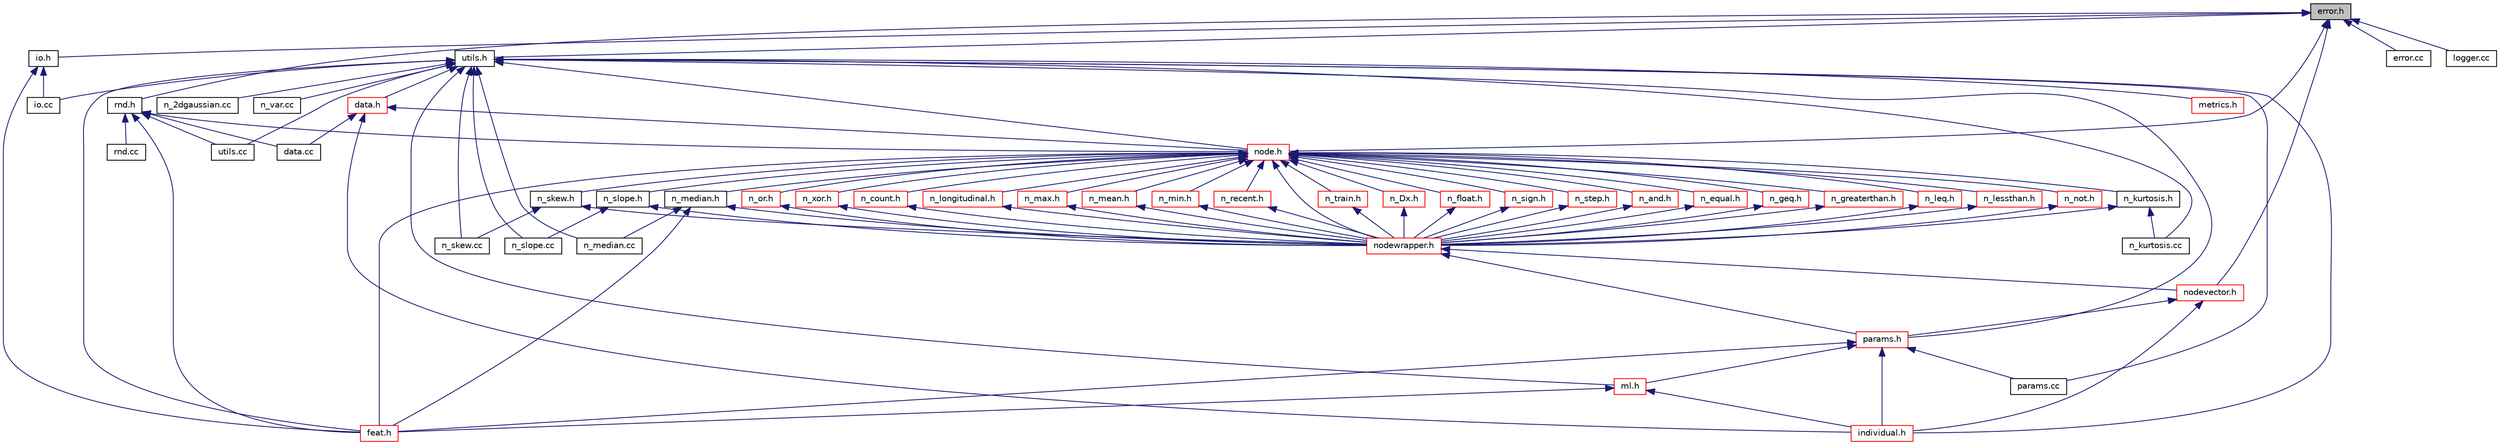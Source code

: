 digraph "error.h"
{
 // LATEX_PDF_SIZE
  edge [fontname="Helvetica",fontsize="10",labelfontname="Helvetica",labelfontsize="10"];
  node [fontname="Helvetica",fontsize="10",shape=record];
  Node1 [label="error.h",height=0.2,width=0.4,color="black", fillcolor="grey75", style="filled", fontcolor="black",tooltip=" "];
  Node1 -> Node2 [dir="back",color="midnightblue",fontsize="10",style="solid",fontname="Helvetica"];
  Node2 [label="utils.h",height=0.2,width=0.4,color="black", fillcolor="white", style="filled",URL="$d5/d60/utils_8h.html",tooltip=" "];
  Node2 -> Node3 [dir="back",color="midnightblue",fontsize="10",style="solid",fontname="Helvetica"];
  Node3 [label="data.h",height=0.2,width=0.4,color="red", fillcolor="white", style="filled",URL="$d2/dbd/data_8h.html",tooltip=" "];
  Node3 -> Node4 [dir="back",color="midnightblue",fontsize="10",style="solid",fontname="Helvetica"];
  Node4 [label="data.cc",height=0.2,width=0.4,color="black", fillcolor="white", style="filled",URL="$d4/d05/data_8cc.html",tooltip=" "];
  Node3 -> Node5 [dir="back",color="midnightblue",fontsize="10",style="solid",fontname="Helvetica"];
  Node5 [label="node.h",height=0.2,width=0.4,color="red", fillcolor="white", style="filled",URL="$d1/d77/node_8h.html",tooltip=" "];
  Node5 -> Node6 [dir="back",color="midnightblue",fontsize="10",style="solid",fontname="Helvetica"];
  Node6 [label="nodewrapper.h",height=0.2,width=0.4,color="red", fillcolor="white", style="filled",URL="$d1/dc6/nodewrapper_8h.html",tooltip=" "];
  Node6 -> Node7 [dir="back",color="midnightblue",fontsize="10",style="solid",fontname="Helvetica"];
  Node7 [label="params.h",height=0.2,width=0.4,color="red", fillcolor="white", style="filled",URL="$da/d33/params_8h.html",tooltip=" "];
  Node7 -> Node8 [dir="back",color="midnightblue",fontsize="10",style="solid",fontname="Helvetica"];
  Node8 [label="ml.h",height=0.2,width=0.4,color="red", fillcolor="white", style="filled",URL="$d7/d60/ml_8h.html",tooltip=" "];
  Node8 -> Node14 [dir="back",color="midnightblue",fontsize="10",style="solid",fontname="Helvetica"];
  Node14 [label="individual.h",height=0.2,width=0.4,color="red", fillcolor="white", style="filled",URL="$d5/d1f/individual_8h.html",tooltip=" "];
  Node8 -> Node11 [dir="back",color="midnightblue",fontsize="10",style="solid",fontname="Helvetica"];
  Node11 [label="feat.h",height=0.2,width=0.4,color="red", fillcolor="white", style="filled",URL="$d3/dff/feat_8h.html",tooltip=" "];
  Node7 -> Node14 [dir="back",color="midnightblue",fontsize="10",style="solid",fontname="Helvetica"];
  Node7 -> Node11 [dir="back",color="midnightblue",fontsize="10",style="solid",fontname="Helvetica"];
  Node7 -> Node45 [dir="back",color="midnightblue",fontsize="10",style="solid",fontname="Helvetica"];
  Node45 [label="params.cc",height=0.2,width=0.4,color="black", fillcolor="white", style="filled",URL="$d4/dc0/params_8cc.html",tooltip=" "];
  Node6 -> Node46 [dir="back",color="midnightblue",fontsize="10",style="solid",fontname="Helvetica"];
  Node46 [label="nodevector.h",height=0.2,width=0.4,color="red", fillcolor="white", style="filled",URL="$da/dbc/nodevector_8h.html",tooltip=" "];
  Node46 -> Node7 [dir="back",color="midnightblue",fontsize="10",style="solid",fontname="Helvetica"];
  Node46 -> Node14 [dir="back",color="midnightblue",fontsize="10",style="solid",fontname="Helvetica"];
  Node5 -> Node49 [dir="back",color="midnightblue",fontsize="10",style="solid",fontname="Helvetica"];
  Node49 [label="n_train.h",height=0.2,width=0.4,color="red", fillcolor="white", style="filled",URL="$d4/d7f/n__train_8h.html",tooltip=" "];
  Node49 -> Node6 [dir="back",color="midnightblue",fontsize="10",style="solid",fontname="Helvetica"];
  Node5 -> Node56 [dir="back",color="midnightblue",fontsize="10",style="solid",fontname="Helvetica"];
  Node56 [label="n_Dx.h",height=0.2,width=0.4,color="red", fillcolor="white", style="filled",URL="$d4/d6c/n__Dx_8h.html",tooltip=" "];
  Node56 -> Node6 [dir="back",color="midnightblue",fontsize="10",style="solid",fontname="Helvetica"];
  Node5 -> Node96 [dir="back",color="midnightblue",fontsize="10",style="solid",fontname="Helvetica"];
  Node96 [label="n_float.h",height=0.2,width=0.4,color="red", fillcolor="white", style="filled",URL="$d7/d10/n__float_8h.html",tooltip=" "];
  Node96 -> Node6 [dir="back",color="midnightblue",fontsize="10",style="solid",fontname="Helvetica"];
  Node5 -> Node98 [dir="back",color="midnightblue",fontsize="10",style="solid",fontname="Helvetica"];
  Node98 [label="n_sign.h",height=0.2,width=0.4,color="red", fillcolor="white", style="filled",URL="$df/da6/n__sign_8h.html",tooltip=" "];
  Node98 -> Node6 [dir="back",color="midnightblue",fontsize="10",style="solid",fontname="Helvetica"];
  Node5 -> Node100 [dir="back",color="midnightblue",fontsize="10",style="solid",fontname="Helvetica"];
  Node100 [label="n_step.h",height=0.2,width=0.4,color="red", fillcolor="white", style="filled",URL="$d3/d77/n__step_8h.html",tooltip=" "];
  Node100 -> Node6 [dir="back",color="midnightblue",fontsize="10",style="solid",fontname="Helvetica"];
  Node5 -> Node102 [dir="back",color="midnightblue",fontsize="10",style="solid",fontname="Helvetica"];
  Node102 [label="n_and.h",height=0.2,width=0.4,color="red", fillcolor="white", style="filled",URL="$d0/df3/n__and_8h.html",tooltip=" "];
  Node102 -> Node6 [dir="back",color="midnightblue",fontsize="10",style="solid",fontname="Helvetica"];
  Node5 -> Node104 [dir="back",color="midnightblue",fontsize="10",style="solid",fontname="Helvetica"];
  Node104 [label="n_equal.h",height=0.2,width=0.4,color="red", fillcolor="white", style="filled",URL="$df/d53/n__equal_8h.html",tooltip=" "];
  Node104 -> Node6 [dir="back",color="midnightblue",fontsize="10",style="solid",fontname="Helvetica"];
  Node5 -> Node106 [dir="back",color="midnightblue",fontsize="10",style="solid",fontname="Helvetica"];
  Node106 [label="n_geq.h",height=0.2,width=0.4,color="red", fillcolor="white", style="filled",URL="$d8/d5b/n__geq_8h.html",tooltip=" "];
  Node106 -> Node6 [dir="back",color="midnightblue",fontsize="10",style="solid",fontname="Helvetica"];
  Node5 -> Node108 [dir="back",color="midnightblue",fontsize="10",style="solid",fontname="Helvetica"];
  Node108 [label="n_greaterthan.h",height=0.2,width=0.4,color="red", fillcolor="white", style="filled",URL="$d6/d75/n__greaterthan_8h.html",tooltip=" "];
  Node108 -> Node6 [dir="back",color="midnightblue",fontsize="10",style="solid",fontname="Helvetica"];
  Node5 -> Node110 [dir="back",color="midnightblue",fontsize="10",style="solid",fontname="Helvetica"];
  Node110 [label="n_leq.h",height=0.2,width=0.4,color="red", fillcolor="white", style="filled",URL="$da/dff/n__leq_8h.html",tooltip=" "];
  Node110 -> Node6 [dir="back",color="midnightblue",fontsize="10",style="solid",fontname="Helvetica"];
  Node5 -> Node112 [dir="back",color="midnightblue",fontsize="10",style="solid",fontname="Helvetica"];
  Node112 [label="n_lessthan.h",height=0.2,width=0.4,color="red", fillcolor="white", style="filled",URL="$d5/def/n__lessthan_8h.html",tooltip=" "];
  Node112 -> Node6 [dir="back",color="midnightblue",fontsize="10",style="solid",fontname="Helvetica"];
  Node5 -> Node114 [dir="back",color="midnightblue",fontsize="10",style="solid",fontname="Helvetica"];
  Node114 [label="n_not.h",height=0.2,width=0.4,color="red", fillcolor="white", style="filled",URL="$d3/dd1/n__not_8h.html",tooltip=" "];
  Node114 -> Node6 [dir="back",color="midnightblue",fontsize="10",style="solid",fontname="Helvetica"];
  Node5 -> Node116 [dir="back",color="midnightblue",fontsize="10",style="solid",fontname="Helvetica"];
  Node116 [label="n_or.h",height=0.2,width=0.4,color="red", fillcolor="white", style="filled",URL="$d6/d9f/n__or_8h.html",tooltip=" "];
  Node116 -> Node6 [dir="back",color="midnightblue",fontsize="10",style="solid",fontname="Helvetica"];
  Node5 -> Node118 [dir="back",color="midnightblue",fontsize="10",style="solid",fontname="Helvetica"];
  Node118 [label="n_xor.h",height=0.2,width=0.4,color="red", fillcolor="white", style="filled",URL="$d3/dcd/n__xor_8h.html",tooltip=" "];
  Node118 -> Node6 [dir="back",color="midnightblue",fontsize="10",style="solid",fontname="Helvetica"];
  Node5 -> Node120 [dir="back",color="midnightblue",fontsize="10",style="solid",fontname="Helvetica"];
  Node120 [label="n_count.h",height=0.2,width=0.4,color="red", fillcolor="white", style="filled",URL="$dd/d31/n__count_8h.html",tooltip=" "];
  Node120 -> Node6 [dir="back",color="midnightblue",fontsize="10",style="solid",fontname="Helvetica"];
  Node5 -> Node122 [dir="back",color="midnightblue",fontsize="10",style="solid",fontname="Helvetica"];
  Node122 [label="n_kurtosis.h",height=0.2,width=0.4,color="black", fillcolor="white", style="filled",URL="$d7/dfe/n__kurtosis_8h.html",tooltip=" "];
  Node122 -> Node6 [dir="back",color="midnightblue",fontsize="10",style="solid",fontname="Helvetica"];
  Node122 -> Node123 [dir="back",color="midnightblue",fontsize="10",style="solid",fontname="Helvetica"];
  Node123 [label="n_kurtosis.cc",height=0.2,width=0.4,color="black", fillcolor="white", style="filled",URL="$d2/d07/n__kurtosis_8cc.html",tooltip=" "];
  Node5 -> Node124 [dir="back",color="midnightblue",fontsize="10",style="solid",fontname="Helvetica"];
  Node124 [label="n_longitudinal.h",height=0.2,width=0.4,color="red", fillcolor="white", style="filled",URL="$d0/d2d/n__longitudinal_8h.html",tooltip=" "];
  Node124 -> Node6 [dir="back",color="midnightblue",fontsize="10",style="solid",fontname="Helvetica"];
  Node5 -> Node126 [dir="back",color="midnightblue",fontsize="10",style="solid",fontname="Helvetica"];
  Node126 [label="n_max.h",height=0.2,width=0.4,color="red", fillcolor="white", style="filled",URL="$db/d82/n__max_8h.html",tooltip=" "];
  Node126 -> Node6 [dir="back",color="midnightblue",fontsize="10",style="solid",fontname="Helvetica"];
  Node5 -> Node128 [dir="back",color="midnightblue",fontsize="10",style="solid",fontname="Helvetica"];
  Node128 [label="n_mean.h",height=0.2,width=0.4,color="red", fillcolor="white", style="filled",URL="$d2/d2a/n__mean_8h.html",tooltip=" "];
  Node128 -> Node6 [dir="back",color="midnightblue",fontsize="10",style="solid",fontname="Helvetica"];
  Node5 -> Node130 [dir="back",color="midnightblue",fontsize="10",style="solid",fontname="Helvetica"];
  Node130 [label="n_median.h",height=0.2,width=0.4,color="black", fillcolor="white", style="filled",URL="$d5/d6c/n__median_8h.html",tooltip=" "];
  Node130 -> Node6 [dir="back",color="midnightblue",fontsize="10",style="solid",fontname="Helvetica"];
  Node130 -> Node11 [dir="back",color="midnightblue",fontsize="10",style="solid",fontname="Helvetica"];
  Node130 -> Node131 [dir="back",color="midnightblue",fontsize="10",style="solid",fontname="Helvetica"];
  Node131 [label="n_median.cc",height=0.2,width=0.4,color="black", fillcolor="white", style="filled",URL="$d6/d07/n__median_8cc.html",tooltip=" "];
  Node5 -> Node132 [dir="back",color="midnightblue",fontsize="10",style="solid",fontname="Helvetica"];
  Node132 [label="n_min.h",height=0.2,width=0.4,color="red", fillcolor="white", style="filled",URL="$d9/d28/n__min_8h.html",tooltip=" "];
  Node132 -> Node6 [dir="back",color="midnightblue",fontsize="10",style="solid",fontname="Helvetica"];
  Node5 -> Node134 [dir="back",color="midnightblue",fontsize="10",style="solid",fontname="Helvetica"];
  Node134 [label="n_recent.h",height=0.2,width=0.4,color="red", fillcolor="white", style="filled",URL="$d8/df6/n__recent_8h.html",tooltip=" "];
  Node134 -> Node6 [dir="back",color="midnightblue",fontsize="10",style="solid",fontname="Helvetica"];
  Node5 -> Node136 [dir="back",color="midnightblue",fontsize="10",style="solid",fontname="Helvetica"];
  Node136 [label="n_skew.h",height=0.2,width=0.4,color="black", fillcolor="white", style="filled",URL="$d7/d68/n__skew_8h.html",tooltip=" "];
  Node136 -> Node6 [dir="back",color="midnightblue",fontsize="10",style="solid",fontname="Helvetica"];
  Node136 -> Node137 [dir="back",color="midnightblue",fontsize="10",style="solid",fontname="Helvetica"];
  Node137 [label="n_skew.cc",height=0.2,width=0.4,color="black", fillcolor="white", style="filled",URL="$dc/d3d/n__skew_8cc.html",tooltip=" "];
  Node5 -> Node138 [dir="back",color="midnightblue",fontsize="10",style="solid",fontname="Helvetica"];
  Node138 [label="n_slope.h",height=0.2,width=0.4,color="black", fillcolor="white", style="filled",URL="$d0/d89/n__slope_8h.html",tooltip=" "];
  Node138 -> Node6 [dir="back",color="midnightblue",fontsize="10",style="solid",fontname="Helvetica"];
  Node138 -> Node139 [dir="back",color="midnightblue",fontsize="10",style="solid",fontname="Helvetica"];
  Node139 [label="n_slope.cc",height=0.2,width=0.4,color="black", fillcolor="white", style="filled",URL="$d5/de6/n__slope_8cc.html",tooltip=" "];
  Node5 -> Node11 [dir="back",color="midnightblue",fontsize="10",style="solid",fontname="Helvetica"];
  Node3 -> Node14 [dir="back",color="midnightblue",fontsize="10",style="solid",fontname="Helvetica"];
  Node2 -> Node5 [dir="back",color="midnightblue",fontsize="10",style="solid",fontname="Helvetica"];
  Node2 -> Node7 [dir="back",color="midnightblue",fontsize="10",style="solid",fontname="Helvetica"];
  Node2 -> Node147 [dir="back",color="midnightblue",fontsize="10",style="solid",fontname="Helvetica"];
  Node147 [label="metrics.h",height=0.2,width=0.4,color="red", fillcolor="white", style="filled",URL="$df/d34/metrics_8h.html",tooltip=" "];
  Node2 -> Node8 [dir="back",color="midnightblue",fontsize="10",style="solid",fontname="Helvetica"];
  Node2 -> Node14 [dir="back",color="midnightblue",fontsize="10",style="solid",fontname="Helvetica"];
  Node2 -> Node11 [dir="back",color="midnightblue",fontsize="10",style="solid",fontname="Helvetica"];
  Node2 -> Node45 [dir="back",color="midnightblue",fontsize="10",style="solid",fontname="Helvetica"];
  Node2 -> Node58 [dir="back",color="midnightblue",fontsize="10",style="solid",fontname="Helvetica"];
  Node58 [label="n_2dgaussian.cc",height=0.2,width=0.4,color="black", fillcolor="white", style="filled",URL="$d1/d61/n__2dgaussian_8cc.html",tooltip=" "];
  Node2 -> Node123 [dir="back",color="midnightblue",fontsize="10",style="solid",fontname="Helvetica"];
  Node2 -> Node131 [dir="back",color="midnightblue",fontsize="10",style="solid",fontname="Helvetica"];
  Node2 -> Node137 [dir="back",color="midnightblue",fontsize="10",style="solid",fontname="Helvetica"];
  Node2 -> Node139 [dir="back",color="midnightblue",fontsize="10",style="solid",fontname="Helvetica"];
  Node2 -> Node141 [dir="back",color="midnightblue",fontsize="10",style="solid",fontname="Helvetica"];
  Node141 [label="n_var.cc",height=0.2,width=0.4,color="black", fillcolor="white", style="filled",URL="$d9/d9e/n__var_8cc.html",tooltip=" "];
  Node2 -> Node151 [dir="back",color="midnightblue",fontsize="10",style="solid",fontname="Helvetica"];
  Node151 [label="io.cc",height=0.2,width=0.4,color="black", fillcolor="white", style="filled",URL="$db/dd3/io_8cc.html",tooltip=" "];
  Node2 -> Node152 [dir="back",color="midnightblue",fontsize="10",style="solid",fontname="Helvetica"];
  Node152 [label="utils.cc",height=0.2,width=0.4,color="black", fillcolor="white", style="filled",URL="$d7/da9/utils_8cc.html",tooltip=" "];
  Node1 -> Node153 [dir="back",color="midnightblue",fontsize="10",style="solid",fontname="Helvetica"];
  Node153 [label="rnd.h",height=0.2,width=0.4,color="black", fillcolor="white", style="filled",URL="$d2/da9/rnd_8h.html",tooltip=" "];
  Node153 -> Node4 [dir="back",color="midnightblue",fontsize="10",style="solid",fontname="Helvetica"];
  Node153 -> Node5 [dir="back",color="midnightblue",fontsize="10",style="solid",fontname="Helvetica"];
  Node153 -> Node11 [dir="back",color="midnightblue",fontsize="10",style="solid",fontname="Helvetica"];
  Node153 -> Node154 [dir="back",color="midnightblue",fontsize="10",style="solid",fontname="Helvetica"];
  Node154 [label="rnd.cc",height=0.2,width=0.4,color="black", fillcolor="white", style="filled",URL="$dd/d3a/rnd_8cc.html",tooltip=" "];
  Node153 -> Node152 [dir="back",color="midnightblue",fontsize="10",style="solid",fontname="Helvetica"];
  Node1 -> Node5 [dir="back",color="midnightblue",fontsize="10",style="solid",fontname="Helvetica"];
  Node1 -> Node46 [dir="back",color="midnightblue",fontsize="10",style="solid",fontname="Helvetica"];
  Node1 -> Node155 [dir="back",color="midnightblue",fontsize="10",style="solid",fontname="Helvetica"];
  Node155 [label="io.h",height=0.2,width=0.4,color="black", fillcolor="white", style="filled",URL="$dc/dac/io_8h.html",tooltip=" "];
  Node155 -> Node11 [dir="back",color="midnightblue",fontsize="10",style="solid",fontname="Helvetica"];
  Node155 -> Node151 [dir="back",color="midnightblue",fontsize="10",style="solid",fontname="Helvetica"];
  Node1 -> Node156 [dir="back",color="midnightblue",fontsize="10",style="solid",fontname="Helvetica"];
  Node156 [label="error.cc",height=0.2,width=0.4,color="black", fillcolor="white", style="filled",URL="$df/dea/error_8cc.html",tooltip=" "];
  Node1 -> Node157 [dir="back",color="midnightblue",fontsize="10",style="solid",fontname="Helvetica"];
  Node157 [label="logger.cc",height=0.2,width=0.4,color="black", fillcolor="white", style="filled",URL="$d5/d6e/logger_8cc.html",tooltip=" "];
}
